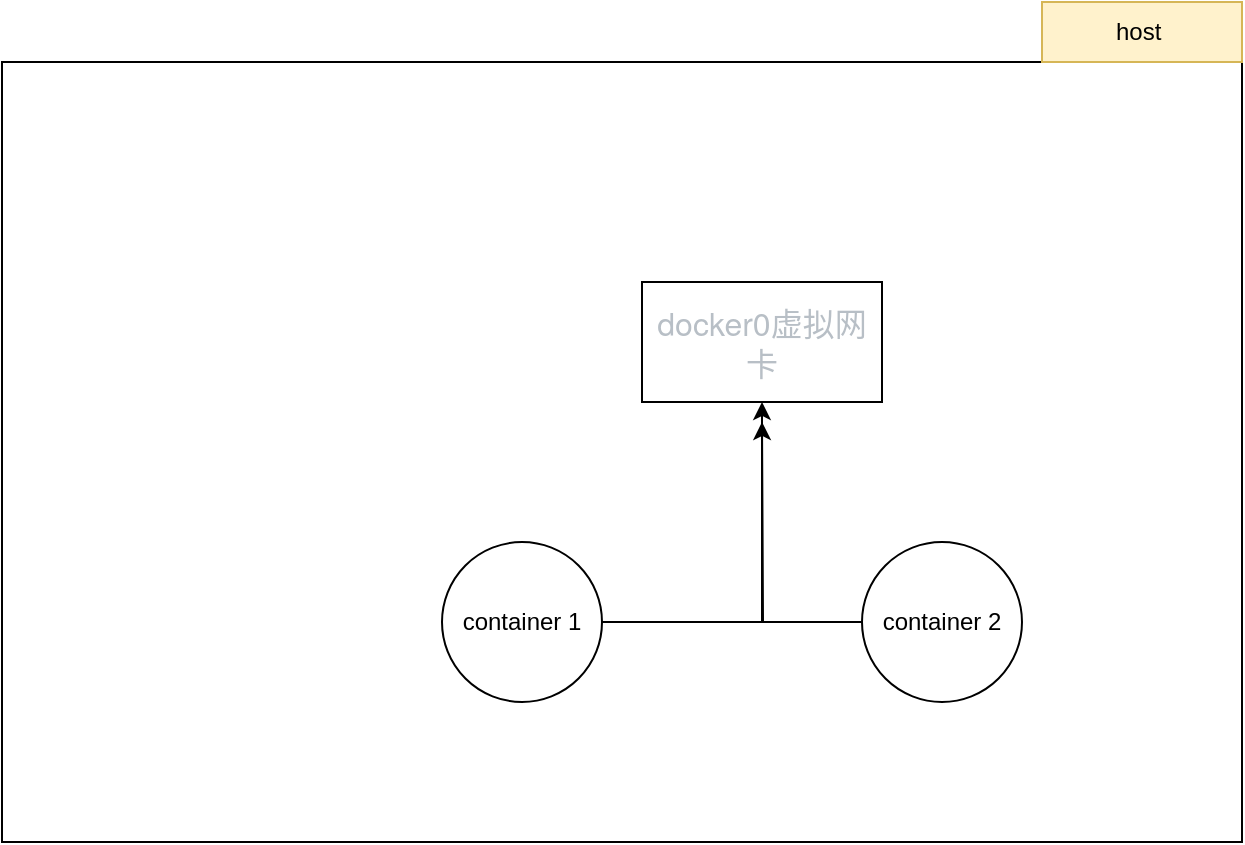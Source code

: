 <mxfile version="15.5.6" type="github">
  <diagram id="yCWR4UtT53s16_KLTSQR" name="Page-1">
    <mxGraphModel dx="1350" dy="744" grid="1" gridSize="10" guides="1" tooltips="1" connect="1" arrows="1" fold="1" page="1" pageScale="1" pageWidth="827" pageHeight="1169" math="0" shadow="0">
      <root>
        <mxCell id="0" />
        <mxCell id="1" parent="0" />
        <mxCell id="8fOH-3grJ2XLq-v2R_Kp-1" value="" style="rounded=0;whiteSpace=wrap;html=1;" vertex="1" parent="1">
          <mxGeometry x="150" y="200" width="620" height="390" as="geometry" />
        </mxCell>
        <mxCell id="8fOH-3grJ2XLq-v2R_Kp-2" value="host&amp;nbsp;" style="rounded=0;whiteSpace=wrap;html=1;fillColor=#fff2cc;strokeColor=#d6b656;" vertex="1" parent="1">
          <mxGeometry x="670" y="170" width="100" height="30" as="geometry" />
        </mxCell>
        <mxCell id="8fOH-3grJ2XLq-v2R_Kp-3" value="&lt;font color=&quot;#b8bfc6&quot; face=&quot;helvetica neue, helvetica, arial, segoe ui emoji, sans-serif&quot;&gt;&lt;span style=&quot;font-size: 16px&quot;&gt;docker0虚拟网卡&lt;/span&gt;&lt;/font&gt;" style="rounded=0;whiteSpace=wrap;html=1;" vertex="1" parent="1">
          <mxGeometry x="470" y="310" width="120" height="60" as="geometry" />
        </mxCell>
        <mxCell id="8fOH-3grJ2XLq-v2R_Kp-5" style="edgeStyle=orthogonalEdgeStyle;rounded=0;orthogonalLoop=1;jettySize=auto;html=1;" edge="1" parent="1" source="8fOH-3grJ2XLq-v2R_Kp-4" target="8fOH-3grJ2XLq-v2R_Kp-3">
          <mxGeometry relative="1" as="geometry" />
        </mxCell>
        <mxCell id="8fOH-3grJ2XLq-v2R_Kp-4" value="container 1" style="ellipse;whiteSpace=wrap;html=1;aspect=fixed;" vertex="1" parent="1">
          <mxGeometry x="370" y="440" width="80" height="80" as="geometry" />
        </mxCell>
        <mxCell id="8fOH-3grJ2XLq-v2R_Kp-7" style="edgeStyle=orthogonalEdgeStyle;rounded=0;orthogonalLoop=1;jettySize=auto;html=1;" edge="1" parent="1" source="8fOH-3grJ2XLq-v2R_Kp-6">
          <mxGeometry relative="1" as="geometry">
            <mxPoint x="530" y="380" as="targetPoint" />
          </mxGeometry>
        </mxCell>
        <mxCell id="8fOH-3grJ2XLq-v2R_Kp-6" value="container 2" style="ellipse;whiteSpace=wrap;html=1;aspect=fixed;" vertex="1" parent="1">
          <mxGeometry x="580" y="440" width="80" height="80" as="geometry" />
        </mxCell>
      </root>
    </mxGraphModel>
  </diagram>
</mxfile>
